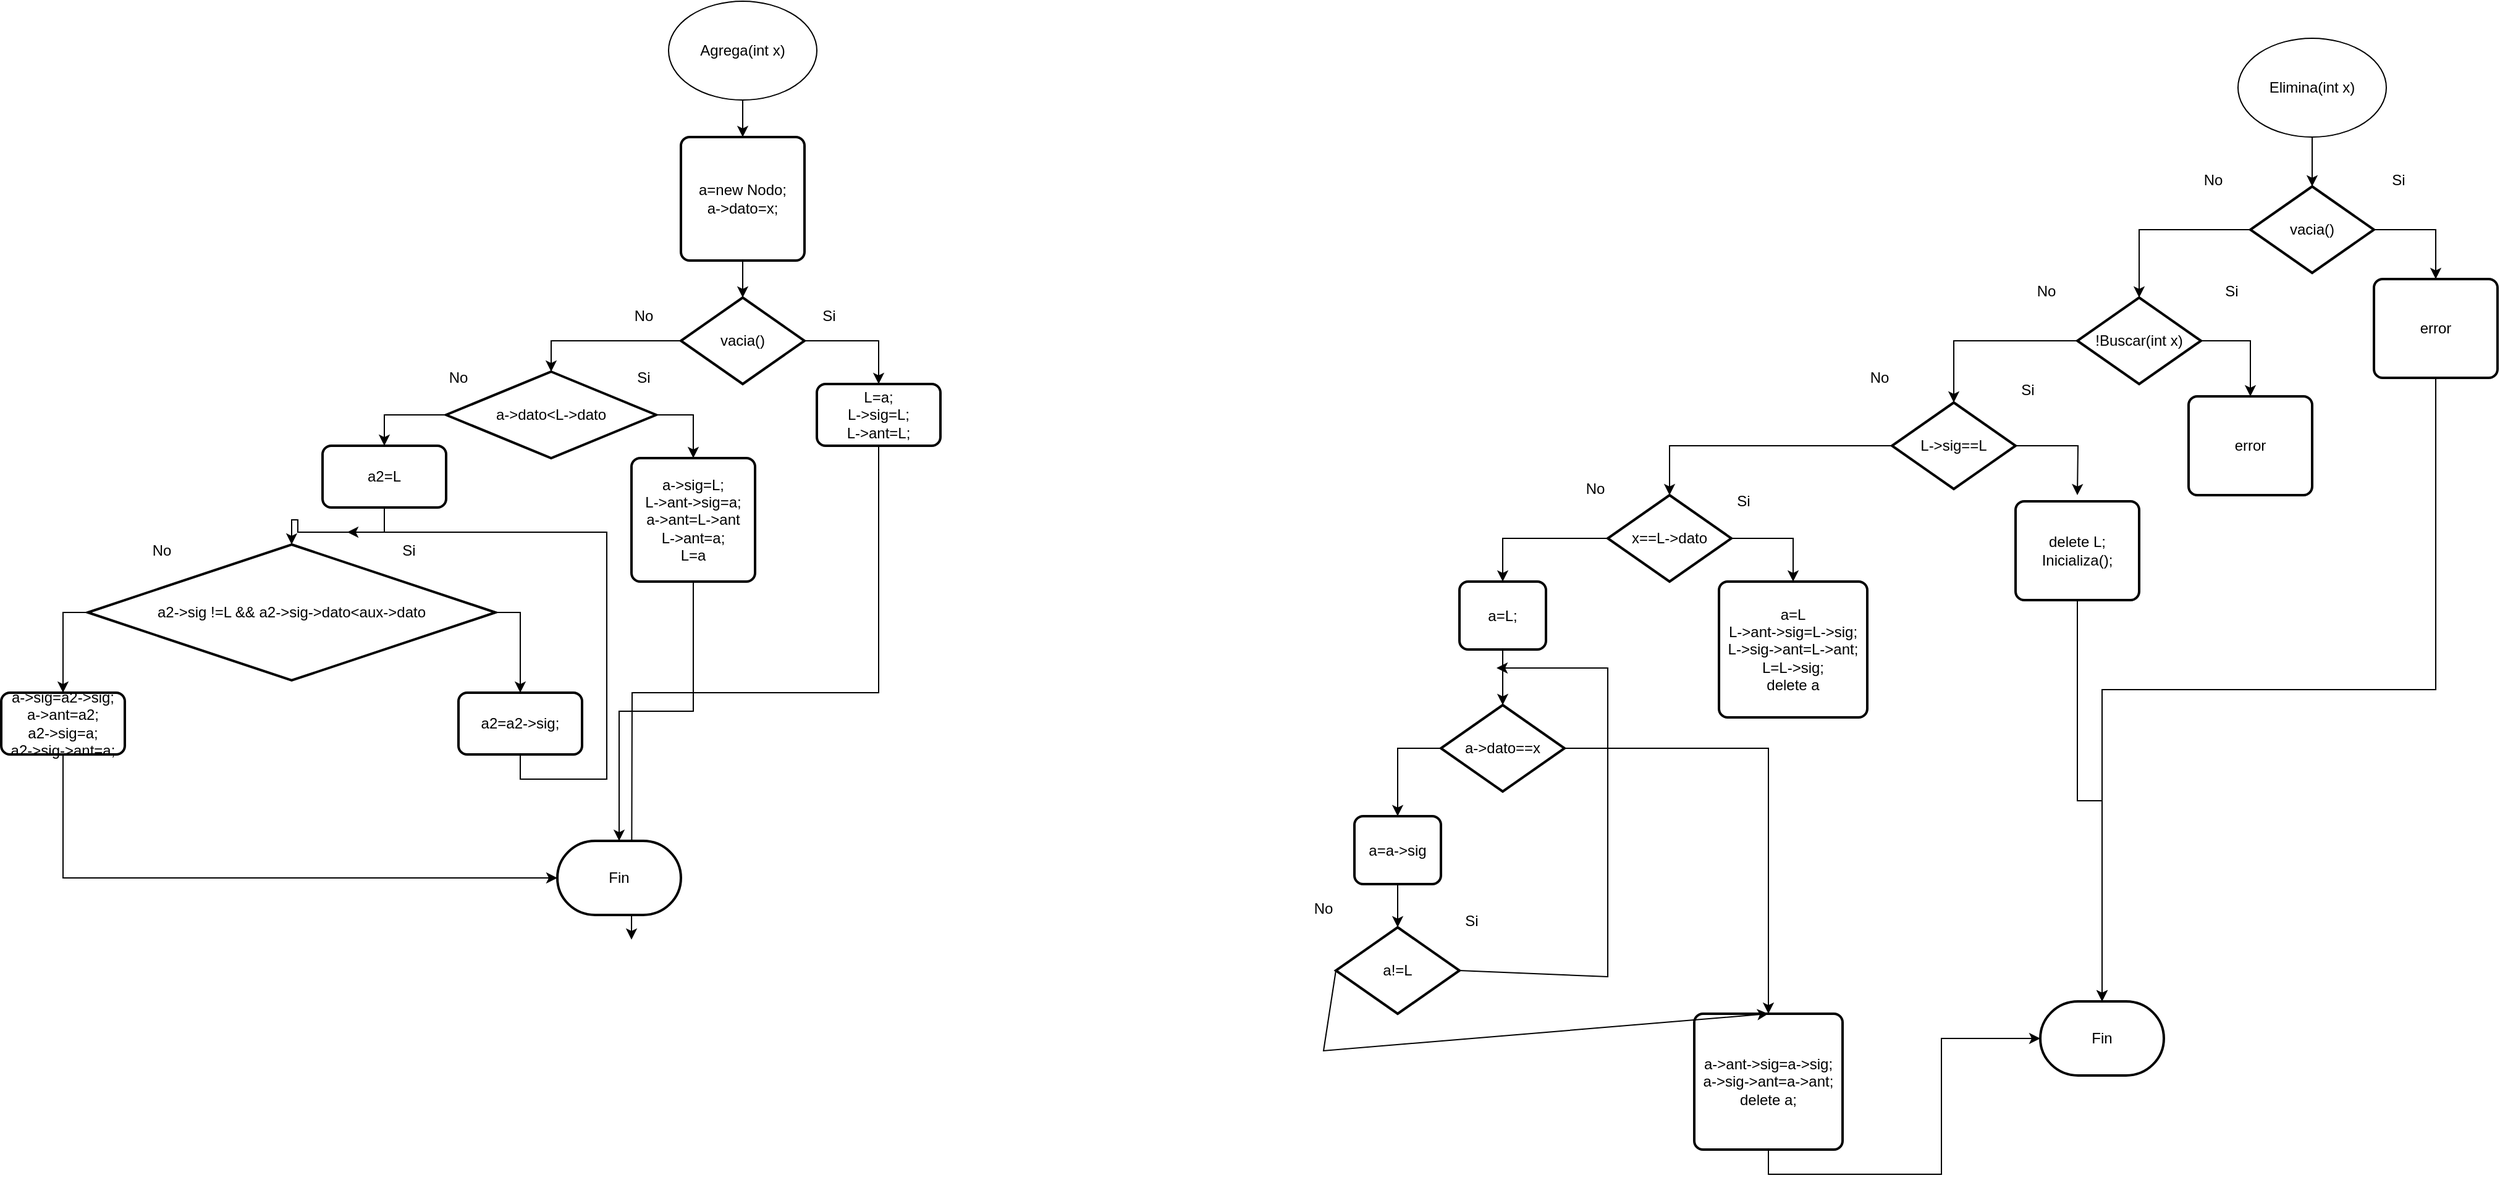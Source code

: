 <mxfile version="24.2.5" type="device">
  <diagram name="Página-1" id="YDQHV5v2JtVvv-fOzWh-">
    <mxGraphModel dx="1723" dy="834" grid="1" gridSize="10" guides="1" tooltips="1" connect="1" arrows="1" fold="1" page="1" pageScale="1" pageWidth="4000" pageHeight="4000" math="0" shadow="0">
      <root>
        <mxCell id="0" />
        <mxCell id="1" parent="0" />
        <mxCell id="h6fizct3Y-xrjBHxHAXL-3" style="edgeStyle=orthogonalEdgeStyle;rounded=0;orthogonalLoop=1;jettySize=auto;html=1;exitX=0.5;exitY=1;exitDx=0;exitDy=0;entryX=0.5;entryY=0;entryDx=0;entryDy=0;" parent="1" source="h6fizct3Y-xrjBHxHAXL-1" target="h6fizct3Y-xrjBHxHAXL-2" edge="1">
          <mxGeometry relative="1" as="geometry" />
        </mxCell>
        <mxCell id="h6fizct3Y-xrjBHxHAXL-1" value="Agrega(int x)" style="ellipse;whiteSpace=wrap;html=1;" parent="1" vertex="1">
          <mxGeometry x="810" y="10" width="120" height="80" as="geometry" />
        </mxCell>
        <mxCell id="h6fizct3Y-xrjBHxHAXL-2" value="a=new Nodo;&lt;div&gt;a-&amp;gt;dato=x;&lt;/div&gt;" style="rounded=1;whiteSpace=wrap;html=1;absoluteArcSize=1;arcSize=14;strokeWidth=2;" parent="1" vertex="1">
          <mxGeometry x="820" y="120" width="100" height="100" as="geometry" />
        </mxCell>
        <mxCell id="h6fizct3Y-xrjBHxHAXL-7" style="edgeStyle=orthogonalEdgeStyle;rounded=0;orthogonalLoop=1;jettySize=auto;html=1;exitX=1;exitY=0.5;exitDx=0;exitDy=0;exitPerimeter=0;entryX=0.5;entryY=0;entryDx=0;entryDy=0;" parent="1" source="h6fizct3Y-xrjBHxHAXL-4" target="h6fizct3Y-xrjBHxHAXL-6" edge="1">
          <mxGeometry relative="1" as="geometry" />
        </mxCell>
        <mxCell id="h6fizct3Y-xrjBHxHAXL-4" value="vacia()" style="strokeWidth=2;html=1;shape=mxgraph.flowchart.decision;whiteSpace=wrap;" parent="1" vertex="1">
          <mxGeometry x="820" y="250" width="100" height="70" as="geometry" />
        </mxCell>
        <mxCell id="h6fizct3Y-xrjBHxHAXL-5" style="edgeStyle=orthogonalEdgeStyle;rounded=0;orthogonalLoop=1;jettySize=auto;html=1;exitX=0.5;exitY=1;exitDx=0;exitDy=0;entryX=0.5;entryY=0;entryDx=0;entryDy=0;entryPerimeter=0;" parent="1" source="h6fizct3Y-xrjBHxHAXL-2" target="h6fizct3Y-xrjBHxHAXL-4" edge="1">
          <mxGeometry relative="1" as="geometry" />
        </mxCell>
        <mxCell id="h6fizct3Y-xrjBHxHAXL-43" style="edgeStyle=orthogonalEdgeStyle;rounded=0;orthogonalLoop=1;jettySize=auto;html=1;exitX=0.5;exitY=1;exitDx=0;exitDy=0;" parent="1" source="h6fizct3Y-xrjBHxHAXL-6" edge="1">
          <mxGeometry relative="1" as="geometry">
            <mxPoint x="780" y="770" as="targetPoint" />
          </mxGeometry>
        </mxCell>
        <mxCell id="h6fizct3Y-xrjBHxHAXL-6" value="L=a;&lt;div&gt;L-&amp;gt;sig=L;&lt;/div&gt;&lt;div&gt;L-&amp;gt;ant=L;&lt;/div&gt;" style="rounded=1;whiteSpace=wrap;html=1;absoluteArcSize=1;arcSize=14;strokeWidth=2;" parent="1" vertex="1">
          <mxGeometry x="930" y="320" width="100" height="50" as="geometry" />
        </mxCell>
        <mxCell id="h6fizct3Y-xrjBHxHAXL-16" style="edgeStyle=orthogonalEdgeStyle;rounded=0;orthogonalLoop=1;jettySize=auto;html=1;exitX=1;exitY=0.5;exitDx=0;exitDy=0;exitPerimeter=0;entryX=0.5;entryY=0;entryDx=0;entryDy=0;" parent="1" source="h6fizct3Y-xrjBHxHAXL-9" target="h6fizct3Y-xrjBHxHAXL-15" edge="1">
          <mxGeometry relative="1" as="geometry" />
        </mxCell>
        <mxCell id="h6fizct3Y-xrjBHxHAXL-19" style="edgeStyle=orthogonalEdgeStyle;rounded=0;orthogonalLoop=1;jettySize=auto;html=1;exitX=0;exitY=0.5;exitDx=0;exitDy=0;exitPerimeter=0;entryX=0.5;entryY=0;entryDx=0;entryDy=0;" parent="1" source="h6fizct3Y-xrjBHxHAXL-9" target="h6fizct3Y-xrjBHxHAXL-17" edge="1">
          <mxGeometry relative="1" as="geometry" />
        </mxCell>
        <mxCell id="h6fizct3Y-xrjBHxHAXL-9" value="a-&amp;gt;dato&amp;lt;L-&amp;gt;dato" style="strokeWidth=2;html=1;shape=mxgraph.flowchart.decision;whiteSpace=wrap;" parent="1" vertex="1">
          <mxGeometry x="630" y="310" width="170" height="70" as="geometry" />
        </mxCell>
        <mxCell id="h6fizct3Y-xrjBHxHAXL-10" style="edgeStyle=orthogonalEdgeStyle;rounded=0;orthogonalLoop=1;jettySize=auto;html=1;exitX=0;exitY=0.5;exitDx=0;exitDy=0;exitPerimeter=0;entryX=0.5;entryY=0;entryDx=0;entryDy=0;entryPerimeter=0;" parent="1" source="h6fizct3Y-xrjBHxHAXL-4" target="h6fizct3Y-xrjBHxHAXL-9" edge="1">
          <mxGeometry relative="1" as="geometry" />
        </mxCell>
        <mxCell id="h6fizct3Y-xrjBHxHAXL-11" value="Si" style="text;html=1;align=center;verticalAlign=middle;whiteSpace=wrap;rounded=0;" parent="1" vertex="1">
          <mxGeometry x="910" y="250" width="60" height="30" as="geometry" />
        </mxCell>
        <mxCell id="h6fizct3Y-xrjBHxHAXL-12" value="No" style="text;html=1;align=center;verticalAlign=middle;whiteSpace=wrap;rounded=0;" parent="1" vertex="1">
          <mxGeometry x="760" y="250" width="60" height="30" as="geometry" />
        </mxCell>
        <mxCell id="h6fizct3Y-xrjBHxHAXL-13" value="No" style="text;html=1;align=center;verticalAlign=middle;whiteSpace=wrap;rounded=0;" parent="1" vertex="1">
          <mxGeometry x="610" y="300" width="60" height="30" as="geometry" />
        </mxCell>
        <mxCell id="h6fizct3Y-xrjBHxHAXL-14" value="Si" style="text;html=1;align=center;verticalAlign=middle;whiteSpace=wrap;rounded=0;" parent="1" vertex="1">
          <mxGeometry x="760" y="300" width="60" height="30" as="geometry" />
        </mxCell>
        <mxCell id="h6fizct3Y-xrjBHxHAXL-15" value="a-&amp;gt;sig=L;&lt;div&gt;L-&amp;gt;ant-&amp;gt;sig=a;&lt;/div&gt;&lt;div&gt;a-&amp;gt;ant=L-&amp;gt;ant&lt;/div&gt;&lt;div&gt;L-&amp;gt;ant=a;&lt;/div&gt;&lt;div&gt;L=a&lt;/div&gt;" style="rounded=1;whiteSpace=wrap;html=1;absoluteArcSize=1;arcSize=14;strokeWidth=2;" parent="1" vertex="1">
          <mxGeometry x="780" y="380" width="100" height="100" as="geometry" />
        </mxCell>
        <mxCell id="h6fizct3Y-xrjBHxHAXL-17" value="a2=L" style="rounded=1;whiteSpace=wrap;html=1;absoluteArcSize=1;arcSize=14;strokeWidth=2;" parent="1" vertex="1">
          <mxGeometry x="530" y="370" width="100" height="50" as="geometry" />
        </mxCell>
        <mxCell id="h6fizct3Y-xrjBHxHAXL-18" style="edgeStyle=orthogonalEdgeStyle;rounded=0;orthogonalLoop=1;jettySize=auto;html=1;exitX=0.5;exitY=1;exitDx=0;exitDy=0;" parent="1" source="h6fizct3Y-xrjBHxHAXL-17" target="h6fizct3Y-xrjBHxHAXL-17" edge="1">
          <mxGeometry relative="1" as="geometry" />
        </mxCell>
        <mxCell id="h6fizct3Y-xrjBHxHAXL-24" style="edgeStyle=orthogonalEdgeStyle;rounded=0;orthogonalLoop=1;jettySize=auto;html=1;exitX=1;exitY=0.5;exitDx=0;exitDy=0;exitPerimeter=0;entryX=0.5;entryY=0;entryDx=0;entryDy=0;" parent="1" source="h6fizct3Y-xrjBHxHAXL-20" target="h6fizct3Y-xrjBHxHAXL-23" edge="1">
          <mxGeometry relative="1" as="geometry" />
        </mxCell>
        <mxCell id="h6fizct3Y-xrjBHxHAXL-30" style="edgeStyle=orthogonalEdgeStyle;rounded=0;orthogonalLoop=1;jettySize=auto;html=1;exitX=0;exitY=0.5;exitDx=0;exitDy=0;exitPerimeter=0;" parent="1" source="h6fizct3Y-xrjBHxHAXL-20" target="h6fizct3Y-xrjBHxHAXL-29" edge="1">
          <mxGeometry relative="1" as="geometry" />
        </mxCell>
        <mxCell id="h6fizct3Y-xrjBHxHAXL-20" value="a2-&amp;gt;sig !=L &amp;amp;&amp;amp; a2-&amp;gt;sig-&amp;gt;dato&amp;lt;aux-&amp;gt;dato" style="strokeWidth=2;html=1;shape=mxgraph.flowchart.decision;whiteSpace=wrap;" parent="1" vertex="1">
          <mxGeometry x="340" y="450" width="330" height="110" as="geometry" />
        </mxCell>
        <mxCell id="h6fizct3Y-xrjBHxHAXL-22" style="edgeStyle=orthogonalEdgeStyle;rounded=0;orthogonalLoop=1;jettySize=auto;html=1;exitX=0.5;exitY=1;exitDx=0;exitDy=0;entryX=0.5;entryY=0;entryDx=0;entryDy=0;entryPerimeter=0;" parent="1" source="h6fizct3Y-xrjBHxHAXL-17" target="h6fizct3Y-xrjBHxHAXL-20" edge="1">
          <mxGeometry relative="1" as="geometry" />
        </mxCell>
        <mxCell id="h6fizct3Y-xrjBHxHAXL-23" value="a2=a2-&amp;gt;sig;" style="rounded=1;whiteSpace=wrap;html=1;absoluteArcSize=1;arcSize=14;strokeWidth=2;" parent="1" vertex="1">
          <mxGeometry x="640" y="570" width="100" height="50" as="geometry" />
        </mxCell>
        <mxCell id="h6fizct3Y-xrjBHxHAXL-25" value="Si" style="text;html=1;align=center;verticalAlign=middle;whiteSpace=wrap;rounded=0;" parent="1" vertex="1">
          <mxGeometry x="570" y="440" width="60" height="30" as="geometry" />
        </mxCell>
        <mxCell id="h6fizct3Y-xrjBHxHAXL-26" value="No" style="text;html=1;align=center;verticalAlign=middle;whiteSpace=wrap;rounded=0;" parent="1" vertex="1">
          <mxGeometry x="370" y="440" width="60" height="30" as="geometry" />
        </mxCell>
        <mxCell id="h6fizct3Y-xrjBHxHAXL-28" value="" style="endArrow=classic;html=1;rounded=0;exitX=0.5;exitY=1;exitDx=0;exitDy=0;" parent="1" source="h6fizct3Y-xrjBHxHAXL-23" edge="1">
          <mxGeometry width="50" height="50" relative="1" as="geometry">
            <mxPoint x="770" y="640" as="sourcePoint" />
            <mxPoint x="550" y="440" as="targetPoint" />
            <Array as="points">
              <mxPoint x="690" y="640" />
              <mxPoint x="760" y="640" />
              <mxPoint x="760" y="440" />
            </Array>
          </mxGeometry>
        </mxCell>
        <mxCell id="h6fizct3Y-xrjBHxHAXL-29" value="a-&amp;gt;sig=a2-&amp;gt;sig;&lt;div&gt;a-&amp;gt;ant=a2;&lt;/div&gt;&lt;div&gt;a2-&amp;gt;sig=a;&lt;/div&gt;&lt;div&gt;a2-&amp;gt;sig-&amp;gt;ant=a;&lt;/div&gt;" style="rounded=1;whiteSpace=wrap;html=1;absoluteArcSize=1;arcSize=14;strokeWidth=2;" parent="1" vertex="1">
          <mxGeometry x="270" y="570" width="100" height="50" as="geometry" />
        </mxCell>
        <mxCell id="h6fizct3Y-xrjBHxHAXL-38" value="Fin" style="strokeWidth=2;html=1;shape=mxgraph.flowchart.terminator;whiteSpace=wrap;" parent="1" vertex="1">
          <mxGeometry x="720" y="690" width="100" height="60" as="geometry" />
        </mxCell>
        <mxCell id="h6fizct3Y-xrjBHxHAXL-42" style="edgeStyle=orthogonalEdgeStyle;rounded=0;orthogonalLoop=1;jettySize=auto;html=1;exitX=0.5;exitY=1;exitDx=0;exitDy=0;entryX=0.5;entryY=0;entryDx=0;entryDy=0;entryPerimeter=0;" parent="1" source="h6fizct3Y-xrjBHxHAXL-15" target="h6fizct3Y-xrjBHxHAXL-38" edge="1">
          <mxGeometry relative="1" as="geometry" />
        </mxCell>
        <mxCell id="h6fizct3Y-xrjBHxHAXL-44" value="Elimina(int x)" style="ellipse;whiteSpace=wrap;html=1;" parent="1" vertex="1">
          <mxGeometry x="2080" y="40" width="120" height="80" as="geometry" />
        </mxCell>
        <mxCell id="h6fizct3Y-xrjBHxHAXL-53" style="edgeStyle=orthogonalEdgeStyle;rounded=0;orthogonalLoop=1;jettySize=auto;html=1;exitX=1;exitY=0.5;exitDx=0;exitDy=0;exitPerimeter=0;" parent="1" source="h6fizct3Y-xrjBHxHAXL-47" target="h6fizct3Y-xrjBHxHAXL-52" edge="1">
          <mxGeometry relative="1" as="geometry" />
        </mxCell>
        <mxCell id="h6fizct3Y-xrjBHxHAXL-47" value="vacia()" style="strokeWidth=2;html=1;shape=mxgraph.flowchart.decision;whiteSpace=wrap;" parent="1" vertex="1">
          <mxGeometry x="2090" y="160" width="100" height="70" as="geometry" />
        </mxCell>
        <mxCell id="h6fizct3Y-xrjBHxHAXL-48" style="edgeStyle=orthogonalEdgeStyle;rounded=0;orthogonalLoop=1;jettySize=auto;html=1;exitX=0.5;exitY=1;exitDx=0;exitDy=0;entryX=0.5;entryY=0;entryDx=0;entryDy=0;entryPerimeter=0;" parent="1" source="h6fizct3Y-xrjBHxHAXL-44" target="h6fizct3Y-xrjBHxHAXL-47" edge="1">
          <mxGeometry relative="1" as="geometry" />
        </mxCell>
        <mxCell id="h6fizct3Y-xrjBHxHAXL-49" value="Si" style="text;html=1;align=center;verticalAlign=middle;whiteSpace=wrap;rounded=0;" parent="1" vertex="1">
          <mxGeometry x="2180" y="140" width="60" height="30" as="geometry" />
        </mxCell>
        <mxCell id="h6fizct3Y-xrjBHxHAXL-50" value="No" style="text;html=1;align=center;verticalAlign=middle;whiteSpace=wrap;rounded=0;" parent="1" vertex="1">
          <mxGeometry x="2030" y="140" width="60" height="30" as="geometry" />
        </mxCell>
        <mxCell id="h6fizct3Y-xrjBHxHAXL-52" value="error" style="rounded=1;whiteSpace=wrap;html=1;absoluteArcSize=1;arcSize=14;strokeWidth=2;" parent="1" vertex="1">
          <mxGeometry x="2190" y="235" width="100" height="80" as="geometry" />
        </mxCell>
        <mxCell id="h6fizct3Y-xrjBHxHAXL-59" style="edgeStyle=orthogonalEdgeStyle;rounded=0;orthogonalLoop=1;jettySize=auto;html=1;exitX=1;exitY=0.5;exitDx=0;exitDy=0;exitPerimeter=0;entryX=0.5;entryY=0;entryDx=0;entryDy=0;" parent="1" source="h6fizct3Y-xrjBHxHAXL-54" target="h6fizct3Y-xrjBHxHAXL-58" edge="1">
          <mxGeometry relative="1" as="geometry" />
        </mxCell>
        <mxCell id="h6fizct3Y-xrjBHxHAXL-54" value="!Buscar(int x)" style="strokeWidth=2;html=1;shape=mxgraph.flowchart.decision;whiteSpace=wrap;" parent="1" vertex="1">
          <mxGeometry x="1950" y="250" width="100" height="70" as="geometry" />
        </mxCell>
        <mxCell id="h6fizct3Y-xrjBHxHAXL-55" style="edgeStyle=orthogonalEdgeStyle;rounded=0;orthogonalLoop=1;jettySize=auto;html=1;exitX=0;exitY=0.5;exitDx=0;exitDy=0;exitPerimeter=0;entryX=0.5;entryY=0;entryDx=0;entryDy=0;entryPerimeter=0;" parent="1" source="h6fizct3Y-xrjBHxHAXL-47" target="h6fizct3Y-xrjBHxHAXL-54" edge="1">
          <mxGeometry relative="1" as="geometry" />
        </mxCell>
        <mxCell id="h6fizct3Y-xrjBHxHAXL-56" value="Si" style="text;html=1;align=center;verticalAlign=middle;whiteSpace=wrap;rounded=0;" parent="1" vertex="1">
          <mxGeometry x="2045" y="230" width="60" height="30" as="geometry" />
        </mxCell>
        <mxCell id="h6fizct3Y-xrjBHxHAXL-57" value="No" style="text;html=1;align=center;verticalAlign=middle;whiteSpace=wrap;rounded=0;" parent="1" vertex="1">
          <mxGeometry x="1895" y="230" width="60" height="30" as="geometry" />
        </mxCell>
        <mxCell id="h6fizct3Y-xrjBHxHAXL-58" value="error" style="rounded=1;whiteSpace=wrap;html=1;absoluteArcSize=1;arcSize=14;strokeWidth=2;" parent="1" vertex="1">
          <mxGeometry x="2040" y="330" width="100" height="80" as="geometry" />
        </mxCell>
        <mxCell id="h6fizct3Y-xrjBHxHAXL-81" style="edgeStyle=orthogonalEdgeStyle;rounded=0;orthogonalLoop=1;jettySize=auto;html=1;exitX=0;exitY=0.5;exitDx=0;exitDy=0;exitPerimeter=0;entryX=0.5;entryY=0;entryDx=0;entryDy=0;entryPerimeter=0;" parent="1" source="h6fizct3Y-xrjBHxHAXL-60" target="E0LS_EdQoCvOwn0wO8Rr-2" edge="1">
          <mxGeometry relative="1" as="geometry">
            <mxPoint x="1640" y="400" as="targetPoint" />
          </mxGeometry>
        </mxCell>
        <mxCell id="h6fizct3Y-xrjBHxHAXL-60" value="L-&amp;gt;sig==L" style="strokeWidth=2;html=1;shape=mxgraph.flowchart.decision;whiteSpace=wrap;" parent="1" vertex="1">
          <mxGeometry x="1800" y="335" width="100" height="70" as="geometry" />
        </mxCell>
        <mxCell id="h6fizct3Y-xrjBHxHAXL-61" style="edgeStyle=orthogonalEdgeStyle;rounded=0;orthogonalLoop=1;jettySize=auto;html=1;exitX=0;exitY=0.5;exitDx=0;exitDy=0;exitPerimeter=0;entryX=0.5;entryY=0;entryDx=0;entryDy=0;entryPerimeter=0;" parent="1" source="h6fizct3Y-xrjBHxHAXL-54" target="h6fizct3Y-xrjBHxHAXL-60" edge="1">
          <mxGeometry relative="1" as="geometry" />
        </mxCell>
        <mxCell id="h6fizct3Y-xrjBHxHAXL-62" value="No" style="text;html=1;align=center;verticalAlign=middle;whiteSpace=wrap;rounded=0;" parent="1" vertex="1">
          <mxGeometry x="1760" y="300" width="60" height="30" as="geometry" />
        </mxCell>
        <mxCell id="h6fizct3Y-xrjBHxHAXL-63" value="Si" style="text;html=1;align=center;verticalAlign=middle;whiteSpace=wrap;rounded=0;" parent="1" vertex="1">
          <mxGeometry x="1880" y="310" width="60" height="30" as="geometry" />
        </mxCell>
        <mxCell id="h6fizct3Y-xrjBHxHAXL-65" style="edgeStyle=orthogonalEdgeStyle;rounded=0;orthogonalLoop=1;jettySize=auto;html=1;exitX=1;exitY=0.5;exitDx=0;exitDy=0;exitPerimeter=0;entryX=0.5;entryY=0;entryDx=0;entryDy=0;entryPerimeter=0;" parent="1" source="h6fizct3Y-xrjBHxHAXL-60" edge="1">
          <mxGeometry relative="1" as="geometry">
            <mxPoint x="1950" y="410" as="targetPoint" />
          </mxGeometry>
        </mxCell>
        <mxCell id="h6fizct3Y-xrjBHxHAXL-68" value="delete L;&lt;div&gt;Inicializa();&lt;/div&gt;" style="rounded=1;whiteSpace=wrap;html=1;absoluteArcSize=1;arcSize=14;strokeWidth=2;" parent="1" vertex="1">
          <mxGeometry x="1900" y="415" width="100" height="80" as="geometry" />
        </mxCell>
        <mxCell id="h6fizct3Y-xrjBHxHAXL-95" value="Fin" style="strokeWidth=2;html=1;shape=mxgraph.flowchart.terminator;whiteSpace=wrap;" parent="1" vertex="1">
          <mxGeometry x="1920" y="820" width="100" height="60" as="geometry" />
        </mxCell>
        <mxCell id="h6fizct3Y-xrjBHxHAXL-98" style="edgeStyle=orthogonalEdgeStyle;rounded=0;orthogonalLoop=1;jettySize=auto;html=1;exitX=0.5;exitY=1;exitDx=0;exitDy=0;entryX=0.5;entryY=0;entryDx=0;entryDy=0;entryPerimeter=0;" parent="1" source="h6fizct3Y-xrjBHxHAXL-68" target="h6fizct3Y-xrjBHxHAXL-95" edge="1">
          <mxGeometry relative="1" as="geometry" />
        </mxCell>
        <mxCell id="h6fizct3Y-xrjBHxHAXL-99" style="edgeStyle=orthogonalEdgeStyle;rounded=0;orthogonalLoop=1;jettySize=auto;html=1;exitX=0.5;exitY=1;exitDx=0;exitDy=0;entryX=0.5;entryY=0;entryDx=0;entryDy=0;entryPerimeter=0;" parent="1" source="h6fizct3Y-xrjBHxHAXL-52" target="h6fizct3Y-xrjBHxHAXL-95" edge="1">
          <mxGeometry relative="1" as="geometry" />
        </mxCell>
        <mxCell id="E0LS_EdQoCvOwn0wO8Rr-1" style="edgeStyle=orthogonalEdgeStyle;rounded=0;orthogonalLoop=1;jettySize=auto;html=1;exitX=0.5;exitY=1;exitDx=0;exitDy=0;entryX=0;entryY=0.5;entryDx=0;entryDy=0;entryPerimeter=0;" edge="1" parent="1" source="h6fizct3Y-xrjBHxHAXL-29" target="h6fizct3Y-xrjBHxHAXL-38">
          <mxGeometry relative="1" as="geometry" />
        </mxCell>
        <mxCell id="E0LS_EdQoCvOwn0wO8Rr-6" style="edgeStyle=orthogonalEdgeStyle;rounded=0;orthogonalLoop=1;jettySize=auto;html=1;exitX=1;exitY=0.5;exitDx=0;exitDy=0;exitPerimeter=0;entryX=0.5;entryY=0;entryDx=0;entryDy=0;" edge="1" parent="1" source="E0LS_EdQoCvOwn0wO8Rr-2" target="E0LS_EdQoCvOwn0wO8Rr-5">
          <mxGeometry relative="1" as="geometry" />
        </mxCell>
        <mxCell id="E0LS_EdQoCvOwn0wO8Rr-8" style="edgeStyle=orthogonalEdgeStyle;rounded=0;orthogonalLoop=1;jettySize=auto;html=1;exitX=0;exitY=0.5;exitDx=0;exitDy=0;exitPerimeter=0;entryX=0.5;entryY=0;entryDx=0;entryDy=0;" edge="1" parent="1" source="E0LS_EdQoCvOwn0wO8Rr-2" target="E0LS_EdQoCvOwn0wO8Rr-7">
          <mxGeometry relative="1" as="geometry" />
        </mxCell>
        <mxCell id="E0LS_EdQoCvOwn0wO8Rr-2" value="x==L-&amp;gt;dato" style="strokeWidth=2;html=1;shape=mxgraph.flowchart.decision;whiteSpace=wrap;" vertex="1" parent="1">
          <mxGeometry x="1570" y="410" width="100" height="70" as="geometry" />
        </mxCell>
        <mxCell id="E0LS_EdQoCvOwn0wO8Rr-3" value="No" style="text;html=1;align=center;verticalAlign=middle;whiteSpace=wrap;rounded=0;" vertex="1" parent="1">
          <mxGeometry x="1530" y="390" width="60" height="30" as="geometry" />
        </mxCell>
        <mxCell id="E0LS_EdQoCvOwn0wO8Rr-4" value="Si" style="text;html=1;align=center;verticalAlign=middle;whiteSpace=wrap;rounded=0;" vertex="1" parent="1">
          <mxGeometry x="1650" y="400" width="60" height="30" as="geometry" />
        </mxCell>
        <mxCell id="E0LS_EdQoCvOwn0wO8Rr-5" value="a=L&lt;div&gt;L-&amp;gt;ant-&amp;gt;sig=L-&amp;gt;sig;&lt;/div&gt;&lt;div&gt;L-&amp;gt;sig-&amp;gt;ant=L-&amp;gt;ant;&lt;/div&gt;&lt;div&gt;L=L-&amp;gt;sig;&lt;/div&gt;&lt;div&gt;delete a&lt;/div&gt;" style="rounded=1;whiteSpace=wrap;html=1;absoluteArcSize=1;arcSize=14;strokeWidth=2;" vertex="1" parent="1">
          <mxGeometry x="1660" y="480" width="120" height="110" as="geometry" />
        </mxCell>
        <mxCell id="E0LS_EdQoCvOwn0wO8Rr-7" value="a=L;" style="rounded=1;whiteSpace=wrap;html=1;absoluteArcSize=1;arcSize=14;strokeWidth=2;" vertex="1" parent="1">
          <mxGeometry x="1450" y="480" width="70" height="55" as="geometry" />
        </mxCell>
        <mxCell id="E0LS_EdQoCvOwn0wO8Rr-9" value="a=a-&amp;gt;sig" style="rounded=1;whiteSpace=wrap;html=1;absoluteArcSize=1;arcSize=14;strokeWidth=2;" vertex="1" parent="1">
          <mxGeometry x="1365" y="670" width="70" height="55" as="geometry" />
        </mxCell>
        <mxCell id="E0LS_EdQoCvOwn0wO8Rr-12" style="edgeStyle=orthogonalEdgeStyle;rounded=0;orthogonalLoop=1;jettySize=auto;html=1;exitX=0;exitY=0.5;exitDx=0;exitDy=0;exitPerimeter=0;entryX=0.5;entryY=0;entryDx=0;entryDy=0;" edge="1" parent="1" source="E0LS_EdQoCvOwn0wO8Rr-10" target="E0LS_EdQoCvOwn0wO8Rr-9">
          <mxGeometry relative="1" as="geometry" />
        </mxCell>
        <mxCell id="E0LS_EdQoCvOwn0wO8Rr-22" style="edgeStyle=orthogonalEdgeStyle;rounded=0;orthogonalLoop=1;jettySize=auto;html=1;exitX=1;exitY=0.5;exitDx=0;exitDy=0;exitPerimeter=0;" edge="1" parent="1" source="E0LS_EdQoCvOwn0wO8Rr-10" target="E0LS_EdQoCvOwn0wO8Rr-20">
          <mxGeometry relative="1" as="geometry" />
        </mxCell>
        <mxCell id="E0LS_EdQoCvOwn0wO8Rr-10" value="a-&amp;gt;dato==x" style="strokeWidth=2;html=1;shape=mxgraph.flowchart.decision;whiteSpace=wrap;" vertex="1" parent="1">
          <mxGeometry x="1435" y="580" width="100" height="70" as="geometry" />
        </mxCell>
        <mxCell id="E0LS_EdQoCvOwn0wO8Rr-11" style="edgeStyle=orthogonalEdgeStyle;rounded=0;orthogonalLoop=1;jettySize=auto;html=1;exitX=0.5;exitY=1;exitDx=0;exitDy=0;entryX=0.5;entryY=0;entryDx=0;entryDy=0;entryPerimeter=0;" edge="1" parent="1" source="E0LS_EdQoCvOwn0wO8Rr-7" target="E0LS_EdQoCvOwn0wO8Rr-10">
          <mxGeometry relative="1" as="geometry" />
        </mxCell>
        <mxCell id="E0LS_EdQoCvOwn0wO8Rr-13" value="a!=L" style="strokeWidth=2;html=1;shape=mxgraph.flowchart.decision;whiteSpace=wrap;" vertex="1" parent="1">
          <mxGeometry x="1350" y="760" width="100" height="70" as="geometry" />
        </mxCell>
        <mxCell id="E0LS_EdQoCvOwn0wO8Rr-14" style="edgeStyle=orthogonalEdgeStyle;rounded=0;orthogonalLoop=1;jettySize=auto;html=1;exitX=0.5;exitY=1;exitDx=0;exitDy=0;entryX=0.5;entryY=0;entryDx=0;entryDy=0;entryPerimeter=0;" edge="1" parent="1" source="E0LS_EdQoCvOwn0wO8Rr-9" target="E0LS_EdQoCvOwn0wO8Rr-13">
          <mxGeometry relative="1" as="geometry" />
        </mxCell>
        <mxCell id="E0LS_EdQoCvOwn0wO8Rr-16" value="" style="endArrow=classic;html=1;rounded=0;exitX=1;exitY=0.5;exitDx=0;exitDy=0;exitPerimeter=0;" edge="1" parent="1" source="E0LS_EdQoCvOwn0wO8Rr-13">
          <mxGeometry width="50" height="50" relative="1" as="geometry">
            <mxPoint x="1460" y="820" as="sourcePoint" />
            <mxPoint x="1480" y="550" as="targetPoint" />
            <Array as="points">
              <mxPoint x="1570" y="800" />
              <mxPoint x="1570" y="550" />
            </Array>
          </mxGeometry>
        </mxCell>
        <mxCell id="E0LS_EdQoCvOwn0wO8Rr-17" value="No" style="text;html=1;align=center;verticalAlign=middle;whiteSpace=wrap;rounded=0;" vertex="1" parent="1">
          <mxGeometry x="1310" y="730" width="60" height="30" as="geometry" />
        </mxCell>
        <mxCell id="E0LS_EdQoCvOwn0wO8Rr-18" value="Si" style="text;html=1;align=center;verticalAlign=middle;whiteSpace=wrap;rounded=0;" vertex="1" parent="1">
          <mxGeometry x="1430" y="740" width="60" height="30" as="geometry" />
        </mxCell>
        <mxCell id="E0LS_EdQoCvOwn0wO8Rr-20" value="a-&amp;gt;ant-&amp;gt;sig=a-&amp;gt;sig;&lt;div&gt;a-&amp;gt;sig-&amp;gt;ant=a-&amp;gt;ant;&lt;/div&gt;&lt;div&gt;delete a;&lt;/div&gt;" style="rounded=1;whiteSpace=wrap;html=1;absoluteArcSize=1;arcSize=14;strokeWidth=2;" vertex="1" parent="1">
          <mxGeometry x="1640" y="830" width="120" height="110" as="geometry" />
        </mxCell>
        <mxCell id="E0LS_EdQoCvOwn0wO8Rr-21" value="" style="endArrow=classic;html=1;rounded=0;exitX=0;exitY=0.5;exitDx=0;exitDy=0;exitPerimeter=0;entryX=0.5;entryY=0;entryDx=0;entryDy=0;" edge="1" parent="1" source="E0LS_EdQoCvOwn0wO8Rr-13" target="E0LS_EdQoCvOwn0wO8Rr-20">
          <mxGeometry width="50" height="50" relative="1" as="geometry">
            <mxPoint x="1360" y="930" as="sourcePoint" />
            <mxPoint x="1410" y="880" as="targetPoint" />
            <Array as="points">
              <mxPoint x="1340" y="860" />
            </Array>
          </mxGeometry>
        </mxCell>
        <mxCell id="E0LS_EdQoCvOwn0wO8Rr-23" style="edgeStyle=orthogonalEdgeStyle;rounded=0;orthogonalLoop=1;jettySize=auto;html=1;exitX=0.5;exitY=1;exitDx=0;exitDy=0;entryX=0;entryY=0.5;entryDx=0;entryDy=0;entryPerimeter=0;" edge="1" parent="1" source="E0LS_EdQoCvOwn0wO8Rr-20" target="h6fizct3Y-xrjBHxHAXL-95">
          <mxGeometry relative="1" as="geometry" />
        </mxCell>
      </root>
    </mxGraphModel>
  </diagram>
</mxfile>
